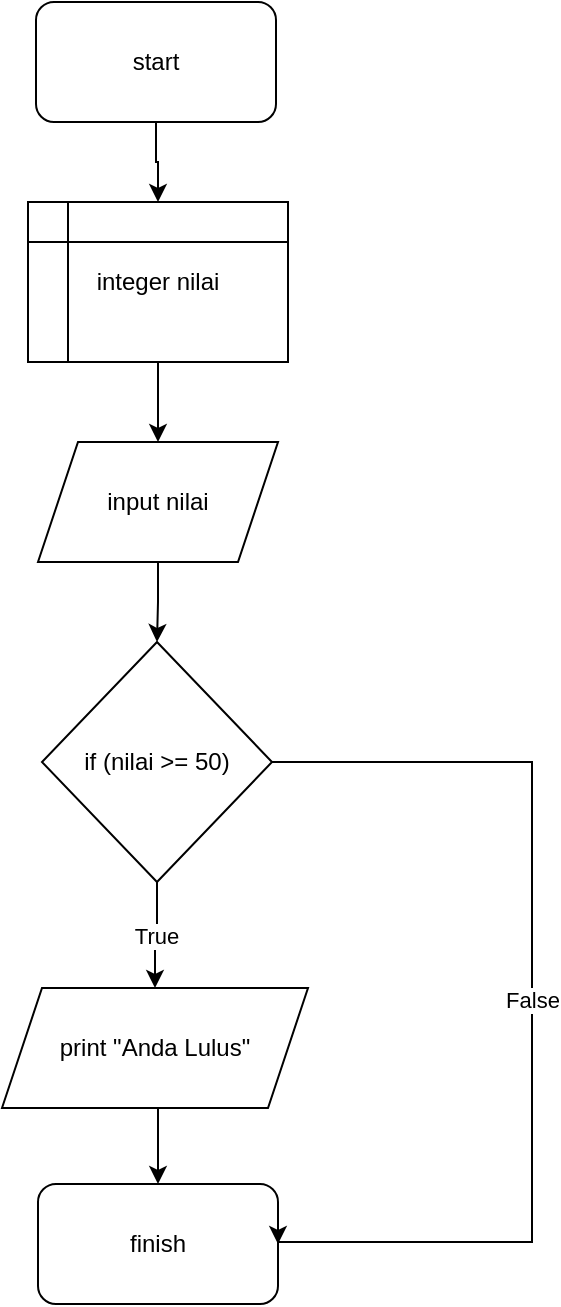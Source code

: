 <mxfile version="22.0.6" type="github">
  <diagram name="Page-1" id="_gtzQOfK1XCtEwZkUtam">
    <mxGraphModel dx="1782" dy="755" grid="1" gridSize="10" guides="1" tooltips="1" connect="1" arrows="1" fold="1" page="1" pageScale="1" pageWidth="850" pageHeight="1100" math="0" shadow="0">
      <root>
        <mxCell id="0" />
        <mxCell id="1" parent="0" />
        <mxCell id="soIAkFobDIAFhOQIKweH-12" value="" style="edgeStyle=orthogonalEdgeStyle;rounded=0;orthogonalLoop=1;jettySize=auto;html=1;" edge="1" parent="1" source="soIAkFobDIAFhOQIKweH-1" target="soIAkFobDIAFhOQIKweH-5">
          <mxGeometry relative="1" as="geometry" />
        </mxCell>
        <mxCell id="soIAkFobDIAFhOQIKweH-1" value="start" style="rounded=1;whiteSpace=wrap;html=1;" vertex="1" parent="1">
          <mxGeometry x="365" width="120" height="60" as="geometry" />
        </mxCell>
        <mxCell id="soIAkFobDIAFhOQIKweH-2" value="finish" style="rounded=1;whiteSpace=wrap;html=1;" vertex="1" parent="1">
          <mxGeometry x="366" y="591" width="120" height="60" as="geometry" />
        </mxCell>
        <mxCell id="soIAkFobDIAFhOQIKweH-14" value="" style="edgeStyle=orthogonalEdgeStyle;rounded=0;orthogonalLoop=1;jettySize=auto;html=1;" edge="1" parent="1" source="soIAkFobDIAFhOQIKweH-4" target="soIAkFobDIAFhOQIKweH-6">
          <mxGeometry relative="1" as="geometry" />
        </mxCell>
        <mxCell id="soIAkFobDIAFhOQIKweH-4" value="input nilai" style="shape=parallelogram;perimeter=parallelogramPerimeter;whiteSpace=wrap;html=1;fixedSize=1;" vertex="1" parent="1">
          <mxGeometry x="366" y="220" width="120" height="60" as="geometry" />
        </mxCell>
        <mxCell id="soIAkFobDIAFhOQIKweH-13" value="" style="edgeStyle=orthogonalEdgeStyle;rounded=0;orthogonalLoop=1;jettySize=auto;html=1;" edge="1" parent="1" source="soIAkFobDIAFhOQIKweH-5" target="soIAkFobDIAFhOQIKweH-4">
          <mxGeometry relative="1" as="geometry" />
        </mxCell>
        <mxCell id="soIAkFobDIAFhOQIKweH-5" value="integer nilai" style="shape=internalStorage;whiteSpace=wrap;html=1;backgroundOutline=1;" vertex="1" parent="1">
          <mxGeometry x="361" y="100" width="130" height="80" as="geometry" />
        </mxCell>
        <mxCell id="soIAkFobDIAFhOQIKweH-8" value="False" style="edgeStyle=orthogonalEdgeStyle;rounded=0;orthogonalLoop=1;jettySize=auto;html=1;exitX=1;exitY=0.5;exitDx=0;exitDy=0;entryX=1;entryY=0.5;entryDx=0;entryDy=0;" edge="1" parent="1" source="soIAkFobDIAFhOQIKweH-6" target="soIAkFobDIAFhOQIKweH-2">
          <mxGeometry relative="1" as="geometry">
            <mxPoint x="533" y="560" as="targetPoint" />
            <Array as="points">
              <mxPoint x="613" y="380" />
              <mxPoint x="613" y="620" />
              <mxPoint x="486" y="620" />
            </Array>
          </mxGeometry>
        </mxCell>
        <mxCell id="soIAkFobDIAFhOQIKweH-10" value="True" style="edgeStyle=orthogonalEdgeStyle;rounded=0;orthogonalLoop=1;jettySize=auto;html=1;exitX=0.5;exitY=1;exitDx=0;exitDy=0;entryX=0.5;entryY=0;entryDx=0;entryDy=0;" edge="1" parent="1" source="soIAkFobDIAFhOQIKweH-6" target="soIAkFobDIAFhOQIKweH-7">
          <mxGeometry relative="1" as="geometry" />
        </mxCell>
        <mxCell id="soIAkFobDIAFhOQIKweH-6" value="if (nilai &amp;gt;= 50)" style="rhombus;whiteSpace=wrap;html=1;" vertex="1" parent="1">
          <mxGeometry x="368" y="320" width="115" height="120" as="geometry" />
        </mxCell>
        <mxCell id="soIAkFobDIAFhOQIKweH-11" style="edgeStyle=orthogonalEdgeStyle;rounded=0;orthogonalLoop=1;jettySize=auto;html=1;exitX=0.5;exitY=1;exitDx=0;exitDy=0;entryX=0.5;entryY=0;entryDx=0;entryDy=0;" edge="1" parent="1" source="soIAkFobDIAFhOQIKweH-7" target="soIAkFobDIAFhOQIKweH-2">
          <mxGeometry relative="1" as="geometry" />
        </mxCell>
        <mxCell id="soIAkFobDIAFhOQIKweH-7" value="print &quot;Anda Lulus&quot;" style="shape=parallelogram;perimeter=parallelogramPerimeter;whiteSpace=wrap;html=1;fixedSize=1;" vertex="1" parent="1">
          <mxGeometry x="348" y="493" width="153" height="60" as="geometry" />
        </mxCell>
      </root>
    </mxGraphModel>
  </diagram>
</mxfile>
